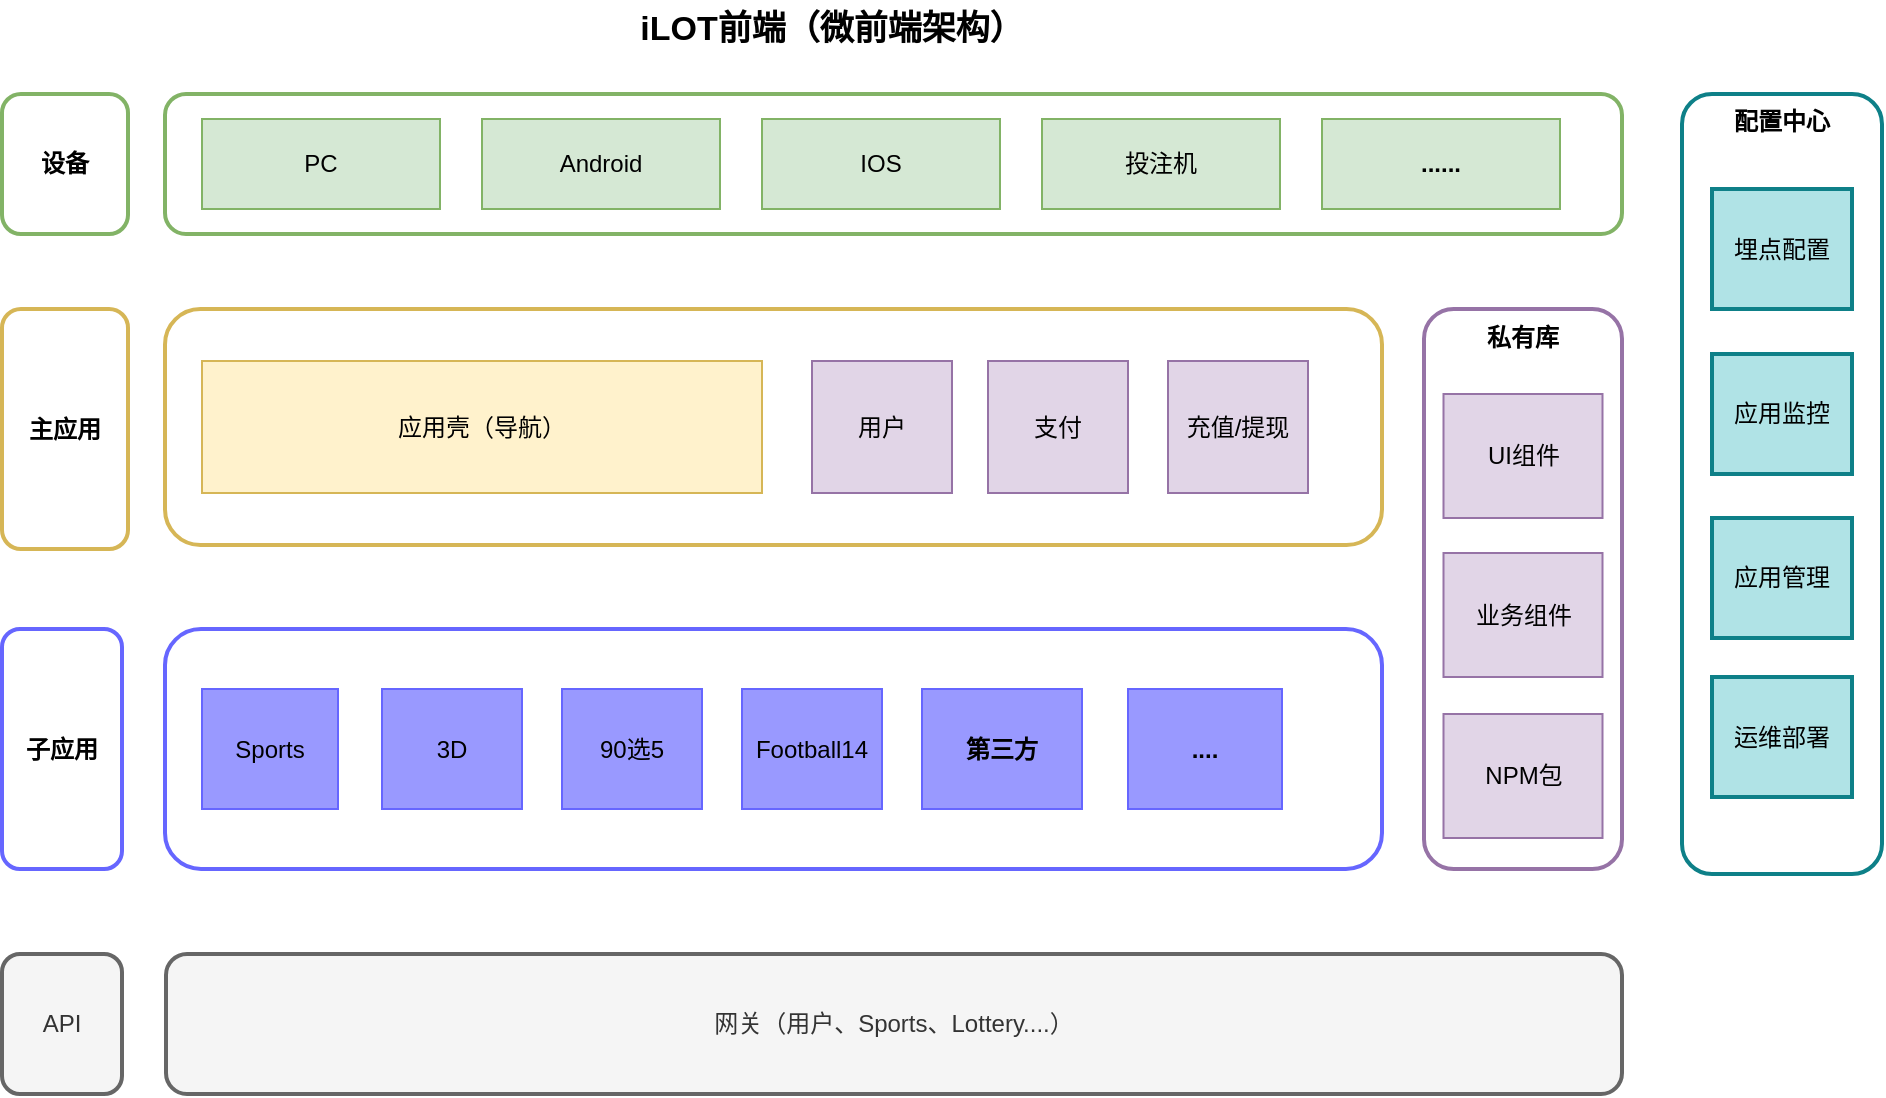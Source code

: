 <mxfile version="15.8.3" type="github">
  <diagram id="5t4wGBa66jrqZ2ULJCFr" name="Page-1">
    <mxGraphModel dx="1422" dy="762" grid="1" gridSize="10" guides="1" tooltips="1" connect="1" arrows="1" fold="1" page="1" pageScale="1" pageWidth="1200" pageHeight="1600" background="none" math="0" shadow="0">
      <root>
        <mxCell id="0" />
        <mxCell id="1" parent="0" />
        <mxCell id="kLMKeRcshYw_PilVYGeS-11" value="" style="rounded=1;whiteSpace=wrap;html=1;strokeColor=#6666FF;strokeWidth=2;fontColor=#0000FF;" parent="1" vertex="1">
          <mxGeometry x="231.5" y="326.5" width="608.5" height="120" as="geometry" />
        </mxCell>
        <mxCell id="kLMKeRcshYw_PilVYGeS-15" value="Football14" style="rounded=0;whiteSpace=wrap;html=1;fillColor=#9999FF;strokeColor=#6666FF;" parent="1" vertex="1">
          <mxGeometry x="520" y="356.5" width="70" height="60" as="geometry" />
        </mxCell>
        <mxCell id="kLMKeRcshYw_PilVYGeS-16" value="&lt;b&gt;第三方&lt;/b&gt;" style="rounded=0;whiteSpace=wrap;html=1;fillColor=#9999FF;strokeColor=#6666FF;" parent="1" vertex="1">
          <mxGeometry x="610" y="356.5" width="80" height="60" as="geometry" />
        </mxCell>
        <mxCell id="kLMKeRcshYw_PilVYGeS-17" value="" style="rounded=1;whiteSpace=wrap;html=1;strokeColor=#D6B656;strokeWidth=2;gradientColor=none;" parent="1" vertex="1">
          <mxGeometry x="231.5" y="166.5" width="608.5" height="118" as="geometry" />
        </mxCell>
        <mxCell id="kLMKeRcshYw_PilVYGeS-18" value="应用壳（导航）" style="rounded=0;whiteSpace=wrap;html=1;fillColor=#fff2cc;strokeColor=#D6B656;" parent="1" vertex="1">
          <mxGeometry x="250" y="192.5" width="280" height="66" as="geometry" />
        </mxCell>
        <mxCell id="kLMKeRcshYw_PilVYGeS-19" value="主应用" style="text;html=1;strokeColor=#D6B656;fillColor=none;align=center;verticalAlign=middle;whiteSpace=wrap;rounded=1;strokeWidth=2;fontStyle=1;fontColor=#000000;" parent="1" vertex="1">
          <mxGeometry x="150" y="166.5" width="63" height="120" as="geometry" />
        </mxCell>
        <mxCell id="kLMKeRcshYw_PilVYGeS-20" value="子应用" style="text;html=1;strokeColor=#6666FF;fillColor=none;align=center;verticalAlign=middle;whiteSpace=wrap;rounded=1;strokeWidth=2;fontStyle=1;fontColor=#000000;" parent="1" vertex="1">
          <mxGeometry x="150" y="326.5" width="60" height="120" as="geometry" />
        </mxCell>
        <mxCell id="kLMKeRcshYw_PilVYGeS-21" value="设备" style="text;html=1;strokeColor=#82B366;fillColor=none;align=center;verticalAlign=middle;whiteSpace=wrap;rounded=1;strokeWidth=2;fontStyle=1;fontColor=#000000;" parent="1" vertex="1">
          <mxGeometry x="150" y="59" width="63" height="70" as="geometry" />
        </mxCell>
        <mxCell id="kLMKeRcshYw_PilVYGeS-22" value="" style="text;html=1;strokeColor=#82B366;fillColor=none;align=center;verticalAlign=middle;whiteSpace=wrap;rounded=1;strokeWidth=2;fontStyle=1;fontColor=#82B366;" parent="1" vertex="1">
          <mxGeometry x="231.5" y="59" width="728.5" height="70" as="geometry" />
        </mxCell>
        <mxCell id="kLMKeRcshYw_PilVYGeS-23" value="PC" style="rounded=0;whiteSpace=wrap;html=1;fillColor=#d5e8d4;strokeColor=#82B366;" parent="1" vertex="1">
          <mxGeometry x="250" y="71.5" width="119" height="45" as="geometry" />
        </mxCell>
        <mxCell id="kLMKeRcshYw_PilVYGeS-24" value="Android" style="rounded=0;whiteSpace=wrap;html=1;fillColor=#d5e8d4;strokeColor=#82B366;" parent="1" vertex="1">
          <mxGeometry x="390" y="71.5" width="119" height="45" as="geometry" />
        </mxCell>
        <mxCell id="kLMKeRcshYw_PilVYGeS-25" value="IOS" style="rounded=0;whiteSpace=wrap;html=1;fillColor=#d5e8d4;strokeColor=#82B366;" parent="1" vertex="1">
          <mxGeometry x="530" y="71.5" width="119" height="45" as="geometry" />
        </mxCell>
        <mxCell id="kLMKeRcshYw_PilVYGeS-26" value="&lt;span&gt;投注机&lt;/span&gt;" style="rounded=0;whiteSpace=wrap;html=1;fillColor=#d5e8d4;strokeColor=#82B366;fontStyle=0" parent="1" vertex="1">
          <mxGeometry x="670" y="71.5" width="119" height="45" as="geometry" />
        </mxCell>
        <mxCell id="kLMKeRcshYw_PilVYGeS-27" value="用户" style="rounded=0;whiteSpace=wrap;html=1;fillColor=#E1D5E7;strokeColor=#9673A6;" parent="1" vertex="1">
          <mxGeometry x="555" y="192.5" width="70" height="66" as="geometry" />
        </mxCell>
        <mxCell id="kLMKeRcshYw_PilVYGeS-28" value="充值/提现" style="rounded=0;whiteSpace=wrap;html=1;fillColor=#E1D5E7;strokeColor=#9673A6;strokeWidth=1;" parent="1" vertex="1">
          <mxGeometry x="733" y="192.5" width="70" height="66" as="geometry" />
        </mxCell>
        <mxCell id="kLMKeRcshYw_PilVYGeS-29" value="支付" style="rounded=0;whiteSpace=wrap;html=1;fillColor=#E1D5E7;strokeColor=#9673A6;" parent="1" vertex="1">
          <mxGeometry x="643" y="192.5" width="70" height="66" as="geometry" />
        </mxCell>
        <mxCell id="kLMKeRcshYw_PilVYGeS-31" value="Sports" style="rounded=0;whiteSpace=wrap;html=1;fillColor=#9999FF;strokeColor=#6666FF;" parent="1" vertex="1">
          <mxGeometry x="250" y="356.5" width="68" height="60" as="geometry" />
        </mxCell>
        <mxCell id="kLMKeRcshYw_PilVYGeS-32" value="3D" style="rounded=0;whiteSpace=wrap;html=1;fillColor=#9999FF;strokeColor=#6666FF;" parent="1" vertex="1">
          <mxGeometry x="340" y="356.5" width="70" height="60" as="geometry" />
        </mxCell>
        <mxCell id="kLMKeRcshYw_PilVYGeS-33" value="90选5" style="rounded=0;whiteSpace=wrap;html=1;fillColor=#9999FF;strokeColor=#6666FF;" parent="1" vertex="1">
          <mxGeometry x="430" y="356.5" width="70" height="60" as="geometry" />
        </mxCell>
        <mxCell id="kLMKeRcshYw_PilVYGeS-37" value="网关（用户、Sports、Lottery....）" style="rounded=1;whiteSpace=wrap;html=1;fontColor=#333333;strokeColor=#666666;strokeWidth=2;fillColor=#f5f5f5;" parent="1" vertex="1">
          <mxGeometry x="232" y="489" width="728" height="70" as="geometry" />
        </mxCell>
        <mxCell id="kLMKeRcshYw_PilVYGeS-39" value="API" style="rounded=1;whiteSpace=wrap;html=1;fontColor=#333333;strokeColor=#666666;strokeWidth=2;fillColor=#f5f5f5;" parent="1" vertex="1">
          <mxGeometry x="150" y="489" width="60" height="70" as="geometry" />
        </mxCell>
        <mxCell id="kLMKeRcshYw_PilVYGeS-41" value="私有库" style="rounded=1;whiteSpace=wrap;html=1;strokeColor=#9673a6;strokeWidth=2;fillColor=#FFFFFF;verticalAlign=top;fontStyle=1" parent="1" vertex="1">
          <mxGeometry x="861" y="166.5" width="99" height="280" as="geometry" />
        </mxCell>
        <mxCell id="kLMKeRcshYw_PilVYGeS-42" value="UI组件" style="rounded=0;whiteSpace=wrap;html=1;strokeColor=#9673A6;strokeWidth=1;fillColor=#E1D5E7;verticalAlign=middle;" parent="1" vertex="1">
          <mxGeometry x="870.75" y="209" width="79.5" height="62" as="geometry" />
        </mxCell>
        <mxCell id="kLMKeRcshYw_PilVYGeS-43" value="业务组件" style="rounded=0;whiteSpace=wrap;html=1;strokeColor=#9673a6;strokeWidth=1;fillColor=#e1d5e7;verticalAlign=middle;" parent="1" vertex="1">
          <mxGeometry x="870.75" y="288.5" width="79.5" height="62" as="geometry" />
        </mxCell>
        <mxCell id="kLMKeRcshYw_PilVYGeS-44" value="NPM包" style="rounded=0;whiteSpace=wrap;html=1;strokeColor=#9673a6;strokeWidth=1;fillColor=#e1d5e7;verticalAlign=middle;" parent="1" vertex="1">
          <mxGeometry x="870.75" y="369" width="79.5" height="62" as="geometry" />
        </mxCell>
        <mxCell id="kLMKeRcshYw_PilVYGeS-45" value="配置中心" style="rounded=1;whiteSpace=wrap;html=1;strokeColor=#0e8088;strokeWidth=2;fillColor=#FFFFFF;verticalAlign=top;fontStyle=1" parent="1" vertex="1">
          <mxGeometry x="990" y="59" width="100" height="390" as="geometry" />
        </mxCell>
        <mxCell id="kLMKeRcshYw_PilVYGeS-46" value="埋点配置" style="rounded=0;whiteSpace=wrap;html=1;strokeColor=#0e8088;strokeWidth=2;fillColor=#b0e3e6;verticalAlign=middle;" parent="1" vertex="1">
          <mxGeometry x="1005" y="106.5" width="70" height="60" as="geometry" />
        </mxCell>
        <mxCell id="kLMKeRcshYw_PilVYGeS-47" value="应用监控" style="rounded=0;whiteSpace=wrap;html=1;strokeColor=#0e8088;strokeWidth=2;fillColor=#b0e3e6;verticalAlign=middle;" parent="1" vertex="1">
          <mxGeometry x="1005" y="189" width="70" height="60" as="geometry" />
        </mxCell>
        <mxCell id="kLMKeRcshYw_PilVYGeS-48" value="应用管理" style="rounded=0;whiteSpace=wrap;html=1;strokeColor=#0e8088;strokeWidth=2;fillColor=#b0e3e6;verticalAlign=middle;" parent="1" vertex="1">
          <mxGeometry x="1005" y="271" width="70" height="60" as="geometry" />
        </mxCell>
        <mxCell id="kLMKeRcshYw_PilVYGeS-49" value="运维部署" style="rounded=0;whiteSpace=wrap;html=1;strokeColor=#0e8088;strokeWidth=2;fillColor=#b0e3e6;verticalAlign=middle;" parent="1" vertex="1">
          <mxGeometry x="1005" y="350.5" width="70" height="60" as="geometry" />
        </mxCell>
        <mxCell id="Sc-j87wyPzb0zVIOrXv2-1" value="&lt;span&gt;&lt;b&gt;......&lt;/b&gt;&lt;/span&gt;" style="rounded=0;whiteSpace=wrap;html=1;fillColor=#d5e8d4;strokeColor=#82B366;fontStyle=0" vertex="1" parent="1">
          <mxGeometry x="810" y="71.5" width="119" height="45" as="geometry" />
        </mxCell>
        <mxCell id="Sc-j87wyPzb0zVIOrXv2-2" value="&lt;b&gt;....&lt;/b&gt;" style="rounded=0;whiteSpace=wrap;html=1;fillColor=#9999FF;strokeColor=#6666FF;" vertex="1" parent="1">
          <mxGeometry x="713" y="356.5" width="77" height="60" as="geometry" />
        </mxCell>
        <mxCell id="Sc-j87wyPzb0zVIOrXv2-4" value="iLOT前端（微前端架构）" style="text;html=1;strokeColor=none;fillColor=none;align=center;verticalAlign=middle;whiteSpace=wrap;rounded=0;fontStyle=1;fontFamily=Helvetica;fontSize=17;" vertex="1" parent="1">
          <mxGeometry x="455" y="12" width="220" height="30" as="geometry" />
        </mxCell>
      </root>
    </mxGraphModel>
  </diagram>
</mxfile>

